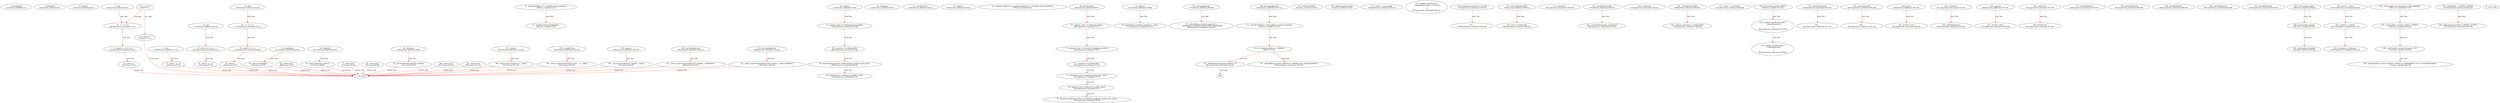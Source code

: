 digraph  {
12 [label="2_ totalSupply\n12-function_definition-3-3", type_label=function_definition];
20 [label="3_ balanceOf\n20-function_definition-4-4", type_label=function_definition];
32 [label="4_ transfer\n32-function_definition-5-5", type_label=function_definition];
64 [label="8_ mul\n64-function_definition-9-16", type_label=function_definition];
82 [label="9_ if__a == 0\n82-if-10-12", type_label=if];
87 [label="10_ return 0;\n87-return-11-11", type_label=return];
89 [label="12_ c = _a * _b;\n89-expression_statement-13-13", type_label=expression_statement];
95 [label="13_ assert(c / _a == _b);\n95-expression_statement-14-14", type_label=expression_statement];
104 [label="14_ return c;\n104-return-15-15", type_label=return];
106 [label="16_ div\n106-function_definition-17-19", type_label=function_definition];
123 [label="17_ return _a / _b;\n123-return-18-18", type_label=return];
127 [label="19_ sub\n127-function_definition-20-23", type_label=function_definition];
144 [label="20_ assert(_b <= _a);\n144-expression_statement-21-21", type_label=expression_statement];
151 [label="21_ return _a - _b;\n151-return-22-22", type_label=return];
155 [label="23_ add\n155-function_definition-24-28", type_label=function_definition];
173 [label="24_ c = _a + _b;\n173-expression_statement-25-25", type_label=expression_statement];
179 [label="25_ assert(c >= _a);\n179-expression_statement-26-26", type_label=expression_statement];
186 [label="26_ return c;\n186-return-27-27", type_label=return];
199 [label="31_ mapping(address => uint256) internal balances;\n199-new_variable-32-32", type_label=new_variable];
206 [label="32_ uint256 internal totalSupply_;\n206-new_variable-33-33", type_label=new_variable];
211 [label="33_ totalSupply\n211-function_definition-34-36", type_label=function_definition];
220 [label="34_ return totalSupply_;\n220-return-35-35", type_label=return];
222 [label="36_ transfer\n222-function_definition-37-44", type_label=function_definition];
238 [label="37_ require(_value <= balances[msg.sender]);\n238-expression_statement-38-38", type_label=expression_statement];
249 [label="38_ require(_to != address(0));\n249-expression_statement-39-39", type_label=expression_statement];
258 [label="39_ balances[msg.sender] = balances[msg.sender].sub(_value);\n258-expression_statement-40-40", type_label=expression_statement];
275 [label="40_ balances[_to] = balances[_to].add(_value);\n275-expression_statement-41-41", type_label=expression_statement];
298 [label="42_ return true;\n298-return-43-43", type_label=return];
301 [label="44_ balanceOf\n301-function_definition-45-47", type_label=function_definition];
314 [label="45_ return balances[_owner];\n314-return-46-46", type_label=return];
324 [label="49_ allowance\n324-function_definition-50-51", type_label=function_definition];
340 [label="51_ transferFrom\n340-function_definition-52-53", type_label=function_definition];
359 [label="53_ approve\n359-function_definition-54-54", type_label=function_definition];
397 [label="61_ mapping (address => mapping (address => uint256)) internal allowed;\n397-new_variable-62-62", type_label=new_variable];
406 [label="62_ transferFrom\n406-function_definition-63-79", type_label=function_definition];
426 [label="70_ require(_value <= balances[_from]);\n426-expression_statement-71-71", type_label=expression_statement];
435 [label="71_ require(_value <= allowed[_from][msg.sender]);\n435-expression_statement-72-72", type_label=expression_statement];
448 [label="72_ require(_to != address(0));\n448-expression_statement-73-73", type_label=expression_statement];
457 [label="73_ balances[_from] = balances[_from].sub(_value);\n457-expression_statement-74-74", type_label=expression_statement];
470 [label="74_ balances[_to] = balances[_to].add(_value);\n470-expression_statement-75-75", type_label=expression_statement];
483 [label="75_ allowed[_from][msg.sender] = allowed[_from][msg.sender].sub(_value);\n483-expression_statement-76-76", type_label=expression_statement];
512 [label="77_ return true;\n512-return-78-78", type_label=return];
515 [label="79_ approve\n515-function_definition-80-84", type_label=function_definition];
531 [label="80_ allowed[msg.sender][_spender] = _value;\n531-expression_statement-81-81", type_label=expression_statement];
551 [label="82_ return true;\n551-return-83-83", type_label=return];
554 [label="84_ allowance\n554-function_definition-85-94", type_label=function_definition];
571 [label="92_ return allowed[_owner][_spender];\n571-return-93-93", type_label=return];
577 [label="94_ increaseApproval\n577-function_definition-95-106", type_label=function_definition];
593 [label="101_ allowed[msg.sender][_spender] = (\n      allowed[msg.sender][_spender].add(_addedValue));\n593-expression_statement-102-103", type_label=expression_statement];
631 [label="104_ return true;\n631-return-105-105", type_label=return];
634 [label="106_ decreaseApproval\n634-function_definition-107-122", type_label=function_definition];
650 [label="113_ uint256 oldValue = allowed[msg.sender][_spender];\n650-new_variable-114-114", type_label=new_variable];
651 [label="113_ uint256 oldValue\n651-new_variable-114-114", type_label=new_variable];
662 [label="114_ if__subtractedValue >= oldValue\n662-if-115-119", type_label=if];
667 [label="115_ allowed[msg.sender][_spender] = 0;\n667-expression_statement-116-116", type_label=expression_statement];
678 [label="117_ allowed[msg.sender][_spender] = oldValue.sub(_subtractedValue);\n678-expression_statement-118-118", type_label=expression_statement];
709 [label="120_ return true;\n709-return-121-121", type_label=return];
715 [label="124_ address public owner;\n715-new_variable-125-125", type_label=new_variable];
738 [label="131_ owner = msg.sender;\n738-expression_statement-132-132", type_label=expression_statement];
744 [label="133_ modifier onlyOwner() {\n    require(msg.sender == owner);\n    _;\n  }\n744-expression_statement-134-137", type_label=expression_statement];
747 [label="134_ require(msg.sender == owner);\n747-expression_statement-135-135", type_label=expression_statement];
756 [label="135_ _;\n756-expression_statement-136-136", type_label=expression_statement];
758 [label="137_ renounceOwnership\n758-function_definition-138-141", type_label=function_definition];
761 [label="137_ onlyOwner\n761-expression_statement-138-138", type_label=expression_statement];
768 [label="139_ owner = address(0);\n768-expression_statement-140-140", type_label=expression_statement];
774 [label="141_ transferOwnership\n774-function_definition-142-144", type_label=function_definition];
781 [label="141_ onlyOwner\n781-expression_statement-142-142", type_label=expression_statement];
784 [label="142_ _transferOwnership(_newOwner);\n784-expression_statement-143-143", type_label=expression_statement];
789 [label="144_ _transferOwnership\n789-function_definition-145-149", type_label=function_definition];
797 [label="145_ require(_newOwner != address(0));\n797-expression_statement-146-146", type_label=expression_statement];
812 [label="147_ owner = _newOwner;\n812-expression_statement-148-148", type_label=expression_statement];
826 [label="153_ bool public paused = false;\n826-new_variable-154-154", type_label=new_variable];
833 [label="154_ modifier whenNotPaused() {\n    require(!paused);\n    _;\n  }\n833-expression_statement-155-158", type_label=expression_statement];
836 [label="155_ require(!paused);\n836-expression_statement-156-156", type_label=expression_statement];
842 [label="156_ _;\n842-expression_statement-157-157", type_label=expression_statement];
844 [label="158_ modifier whenPaused() {\n    require(paused);\n    _;\n  }\n844-expression_statement-159-162", type_label=expression_statement];
847 [label="159_ require(paused);\n847-expression_statement-160-160", type_label=expression_statement];
852 [label="160_ _;\n852-expression_statement-161-161", type_label=expression_statement];
854 [label="162_ pause\n854-function_definition-163-166", type_label=function_definition];
857 [label="162_ onlyOwner\n857-expression_statement-163-163", type_label=expression_statement];
859 [label="162_ whenNotPaused\n859-expression_statement-163-163", type_label=expression_statement];
862 [label="163_ paused = true;\n862-expression_statement-164-164", type_label=expression_statement];
869 [label="166_ unpause\n869-function_definition-167-170", type_label=function_definition];
872 [label="166_ onlyOwner\n872-expression_statement-167-167", type_label=expression_statement];
874 [label="166_ whenPaused\n874-expression_statement-167-167", type_label=expression_statement];
877 [label="167_ paused = false;\n877-expression_statement-168-168", type_label=expression_statement];
893 [label="172_ transfer\n893-function_definition-173-182", type_label=function_definition];
904 [label="177_ whenNotPaused\n904-expression_statement-178-178", type_label=expression_statement];
911 [label="180_ return super.transfer(_to, _value);\n911-return-181-181", type_label=return];
920 [label="182_ transferFrom\n920-function_definition-183-193", type_label=function_definition];
935 [label="188_ whenNotPaused\n935-expression_statement-189-189", type_label=expression_statement];
942 [label="191_ return super.transferFrom(_from, _to, _value);\n942-return-192-192", type_label=return];
953 [label="193_ approve\n953-function_definition-194-203", type_label=function_definition];
964 [label="198_ whenNotPaused\n964-expression_statement-199-199", type_label=expression_statement];
971 [label="201_ return super.approve(_spender, _value);\n971-return-202-202", type_label=return];
980 [label="203_ increaseApproval\n980-function_definition-204-213", type_label=function_definition];
991 [label="208_ whenNotPaused\n991-expression_statement-209-209", type_label=expression_statement];
999 [label="211_ return super.increaseApproval(_spender, _addedValue);\n999-return-212-212", type_label=return];
1008 [label="213_ decreaseApproval\n1008-function_definition-214-223", type_label=function_definition];
1019 [label="218_ whenNotPaused\n1019-expression_statement-219-219", type_label=expression_statement];
1027 [label="221_ return super.decreaseApproval(_spender, _subtractedValue);\n1027-return-222-222", type_label=return];
1042 [label="225_ string public name;\n1042-new_variable-226-226", type_label=new_variable];
1047 [label="226_ string public symbol;\n1047-new_variable-227-227", type_label=new_variable];
1052 [label="227_ uint8 public decimals;\n1052-new_variable-228-228", type_label=new_variable];
1071 [label="229_ name = _name;\n1071-expression_statement-230-230", type_label=expression_statement];
1075 [label="230_ symbol = _symbol;\n1075-expression_statement-231-231", type_label=expression_statement];
1079 [label="231_ decimals = _decimals;\n1079-expression_statement-232-232", type_label=expression_statement];
1092 [label="236_ string public constant name = \"Kawanggawa\";\n1092-new_variable-237-237", type_label=new_variable];
1099 [label="237_ string public constant symbol = \"KGWA\";\n1099-new_variable-238-238", type_label=new_variable];
1106 [label="238_ uint8 public constant decimals = 18;\n1106-new_variable-239-239", type_label=new_variable];
1112 [label="239_ uint256 public constant INITIAL_SUPPLY = 12000000000 * (10 ** uint256(decimals));\n1112-new_variable-240-240", type_label=new_variable];
1127 [label="241_ totalSupply_ = INITIAL_SUPPLY;\n1127-expression_statement-242-242", type_label=expression_statement];
1131 [label="242_ balances[msg.sender] = INITIAL_SUPPLY;\n1131-expression_statement-243-243", type_label=expression_statement];
1 [label="0_ start_node", type_label=start];
2 [label="0_ exit_node", type_label=exit];
693;
64 -> 89  [color=red, controlflow_type=next_line, edge_type=CFG_edge, key=0, label=next_line];
82 -> 87  [color=red, controlflow_type=pos_next, edge_type=CFG_edge, key=0, label=pos_next];
82 -> 89  [color=red, controlflow_type=neg_next, edge_type=CFG_edge, key=0, label=neg_next];
87 -> 2  [color=red, controlflow_type=return_exit, edge_type=CFG_edge, key=0, label=return_exit];
89 -> 95  [color=red, controlflow_type=next_line, edge_type=CFG_edge, key=0, label=next_line];
95 -> 104  [color=red, controlflow_type=next_line, edge_type=CFG_edge, key=0, label=next_line];
104 -> 2  [color=red, controlflow_type=return_exit, edge_type=CFG_edge, key=0, label=return_exit];
106 -> 123  [color=red, controlflow_type=next_line, edge_type=CFG_edge, key=0, label=next_line];
123 -> 2  [color=red, controlflow_type=return_exit, edge_type=CFG_edge, key=0, label=return_exit];
127 -> 144  [color=red, controlflow_type=next_line, edge_type=CFG_edge, key=0, label=next_line];
144 -> 151  [color=red, controlflow_type=next_line, edge_type=CFG_edge, key=0, label=next_line];
151 -> 2  [color=red, controlflow_type=return_exit, edge_type=CFG_edge, key=0, label=return_exit];
155 -> 173  [color=red, controlflow_type=next_line, edge_type=CFG_edge, key=0, label=next_line];
173 -> 179  [color=red, controlflow_type=next_line, edge_type=CFG_edge, key=0, label=next_line];
179 -> 186  [color=red, controlflow_type=next_line, edge_type=CFG_edge, key=0, label=next_line];
186 -> 2  [color=red, controlflow_type=return_exit, edge_type=CFG_edge, key=0, label=return_exit];
199 -> 206  [color=red, controlflow_type=next_line, edge_type=CFG_edge, key=0, label=next_line];
211 -> 220  [color=red, controlflow_type=next_line, edge_type=CFG_edge, key=0, label=next_line];
220 -> 2  [color=red, controlflow_type=return_exit, edge_type=CFG_edge, key=0, label=return_exit];
222 -> 238  [color=red, controlflow_type=next_line, edge_type=CFG_edge, key=0, label=next_line];
238 -> 249  [color=red, controlflow_type=next_line, edge_type=CFG_edge, key=0, label=next_line];
249 -> 258  [color=red, controlflow_type=next_line, edge_type=CFG_edge, key=0, label=next_line];
258 -> 275  [color=red, controlflow_type=next_line, edge_type=CFG_edge, key=0, label=next_line];
298 -> 2  [color=red, controlflow_type=return_exit, edge_type=CFG_edge, key=0, label=return_exit];
301 -> 314  [color=red, controlflow_type=next_line, edge_type=CFG_edge, key=0, label=next_line];
314 -> 2  [color=red, controlflow_type=return_exit, edge_type=CFG_edge, key=0, label=return_exit];
406 -> 426  [color=red, controlflow_type=next_line, edge_type=CFG_edge, key=0, label=next_line];
426 -> 435  [color=red, controlflow_type=next_line, edge_type=CFG_edge, key=0, label=next_line];
435 -> 448  [color=red, controlflow_type=next_line, edge_type=CFG_edge, key=0, label=next_line];
448 -> 457  [color=red, controlflow_type=next_line, edge_type=CFG_edge, key=0, label=next_line];
457 -> 470  [color=red, controlflow_type=next_line, edge_type=CFG_edge, key=0, label=next_line];
470 -> 483  [color=red, controlflow_type=next_line, edge_type=CFG_edge, key=0, label=next_line];
512 -> 2  [color=red, controlflow_type=return_exit, edge_type=CFG_edge, key=0, label=return_exit];
515 -> 531  [color=red, controlflow_type=next_line, edge_type=CFG_edge, key=0, label=next_line];
551 -> 2  [color=red, controlflow_type=return_exit, edge_type=CFG_edge, key=0, label=return_exit];
554 -> 571  [color=red, controlflow_type=next_line, edge_type=CFG_edge, key=0, label=next_line];
571 -> 2  [color=red, controlflow_type=return_exit, edge_type=CFG_edge, key=0, label=return_exit];
577 -> 593  [color=red, controlflow_type=next_line, edge_type=CFG_edge, key=0, label=next_line];
631 -> 2  [color=red, controlflow_type=return_exit, edge_type=CFG_edge, key=0, label=return_exit];
634 -> 650  [color=red, controlflow_type=next_line, edge_type=CFG_edge, key=0, label=next_line];
650 -> 662  [color=red, controlflow_type=next_line, edge_type=CFG_edge, key=0, label=next_line];
662 -> 667  [color=red, controlflow_type=pos_next, edge_type=CFG_edge, key=0, label=pos_next];
662 -> 678  [color=red, controlflow_type=neg_next, edge_type=CFG_edge, key=0, label=neg_next];
667 -> 693  [color=red, controlflow_type=next_line, edge_type=CFG_edge, key=0, label=next_line];
709 -> 2  [color=red, controlflow_type=return_exit, edge_type=CFG_edge, key=0, label=return_exit];
747 -> 756  [color=red, controlflow_type=next_line, edge_type=CFG_edge, key=0, label=next_line];
758 -> 768  [color=red, controlflow_type=next_line, edge_type=CFG_edge, key=0, label=next_line];
774 -> 784  [color=red, controlflow_type=next_line, edge_type=CFG_edge, key=0, label=next_line];
789 -> 797  [color=red, controlflow_type=next_line, edge_type=CFG_edge, key=0, label=next_line];
826 -> 833  [color=red, controlflow_type=next_line, edge_type=CFG_edge, key=0, label=next_line];
833 -> 844  [color=red, controlflow_type=next_line, edge_type=CFG_edge, key=0, label=next_line];
836 -> 842  [color=red, controlflow_type=next_line, edge_type=CFG_edge, key=0, label=next_line];
847 -> 852  [color=red, controlflow_type=next_line, edge_type=CFG_edge, key=0, label=next_line];
854 -> 862  [color=red, controlflow_type=next_line, edge_type=CFG_edge, key=0, label=next_line];
857 -> 859  [color=red, controlflow_type=next_line, edge_type=CFG_edge, key=0, label=next_line];
869 -> 877  [color=red, controlflow_type=next_line, edge_type=CFG_edge, key=0, label=next_line];
872 -> 874  [color=red, controlflow_type=next_line, edge_type=CFG_edge, key=0, label=next_line];
893 -> 911  [color=red, controlflow_type=next_line, edge_type=CFG_edge, key=0, label=next_line];
911 -> 2  [color=red, controlflow_type=return_exit, edge_type=CFG_edge, key=0, label=return_exit];
920 -> 942  [color=red, controlflow_type=next_line, edge_type=CFG_edge, key=0, label=next_line];
942 -> 2  [color=red, controlflow_type=return_exit, edge_type=CFG_edge, key=0, label=return_exit];
953 -> 971  [color=red, controlflow_type=next_line, edge_type=CFG_edge, key=0, label=next_line];
971 -> 2  [color=red, controlflow_type=return_exit, edge_type=CFG_edge, key=0, label=return_exit];
980 -> 999  [color=red, controlflow_type=next_line, edge_type=CFG_edge, key=0, label=next_line];
999 -> 2  [color=red, controlflow_type=return_exit, edge_type=CFG_edge, key=0, label=return_exit];
1008 -> 1027  [color=red, controlflow_type=next_line, edge_type=CFG_edge, key=0, label=next_line];
1027 -> 2  [color=red, controlflow_type=return_exit, edge_type=CFG_edge, key=0, label=return_exit];
1042 -> 1047  [color=red, controlflow_type=next_line, edge_type=CFG_edge, key=0, label=next_line];
1047 -> 1052  [color=red, controlflow_type=next_line, edge_type=CFG_edge, key=0, label=next_line];
1071 -> 1075  [color=red, controlflow_type=next_line, edge_type=CFG_edge, key=0, label=next_line];
1075 -> 1079  [color=red, controlflow_type=next_line, edge_type=CFG_edge, key=0, label=next_line];
1092 -> 1099  [color=red, controlflow_type=next_line, edge_type=CFG_edge, key=0, label=next_line];
1099 -> 1106  [color=red, controlflow_type=next_line, edge_type=CFG_edge, key=0, label=next_line];
1106 -> 1112  [color=red, controlflow_type=next_line, edge_type=CFG_edge, key=0, label=next_line];
1127 -> 1131  [color=red, controlflow_type=next_line, edge_type=CFG_edge, key=0, label=next_line];
}

